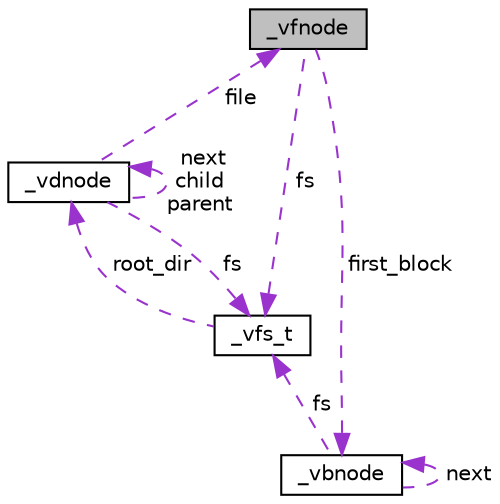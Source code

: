 digraph "_vfnode"
{
 // LATEX_PDF_SIZE
  edge [fontname="Helvetica",fontsize="10",labelfontname="Helvetica",labelfontsize="10"];
  node [fontname="Helvetica",fontsize="10",shape=record];
  Node1 [label="_vfnode",height=0.2,width=0.4,color="black", fillcolor="grey75", style="filled", fontcolor="black",tooltip=" "];
  Node2 -> Node1 [dir="back",color="darkorchid3",fontsize="10",style="dashed",label=" fs" ,fontname="Helvetica"];
  Node2 [label="_vfs_t",height=0.2,width=0.4,color="black", fillcolor="white", style="filled",URL="$struct__vfs__t.html",tooltip=" "];
  Node3 -> Node2 [dir="back",color="darkorchid3",fontsize="10",style="dashed",label=" root_dir" ,fontname="Helvetica"];
  Node3 [label="_vdnode",height=0.2,width=0.4,color="black", fillcolor="white", style="filled",URL="$struct__vdnode.html",tooltip=" "];
  Node1 -> Node3 [dir="back",color="darkorchid3",fontsize="10",style="dashed",label=" file" ,fontname="Helvetica"];
  Node2 -> Node3 [dir="back",color="darkorchid3",fontsize="10",style="dashed",label=" fs" ,fontname="Helvetica"];
  Node3 -> Node3 [dir="back",color="darkorchid3",fontsize="10",style="dashed",label=" next\nchild\nparent" ,fontname="Helvetica"];
  Node4 -> Node1 [dir="back",color="darkorchid3",fontsize="10",style="dashed",label=" first_block" ,fontname="Helvetica"];
  Node4 [label="_vbnode",height=0.2,width=0.4,color="black", fillcolor="white", style="filled",URL="$struct__vbnode.html",tooltip=" "];
  Node2 -> Node4 [dir="back",color="darkorchid3",fontsize="10",style="dashed",label=" fs" ,fontname="Helvetica"];
  Node4 -> Node4 [dir="back",color="darkorchid3",fontsize="10",style="dashed",label=" next" ,fontname="Helvetica"];
}
